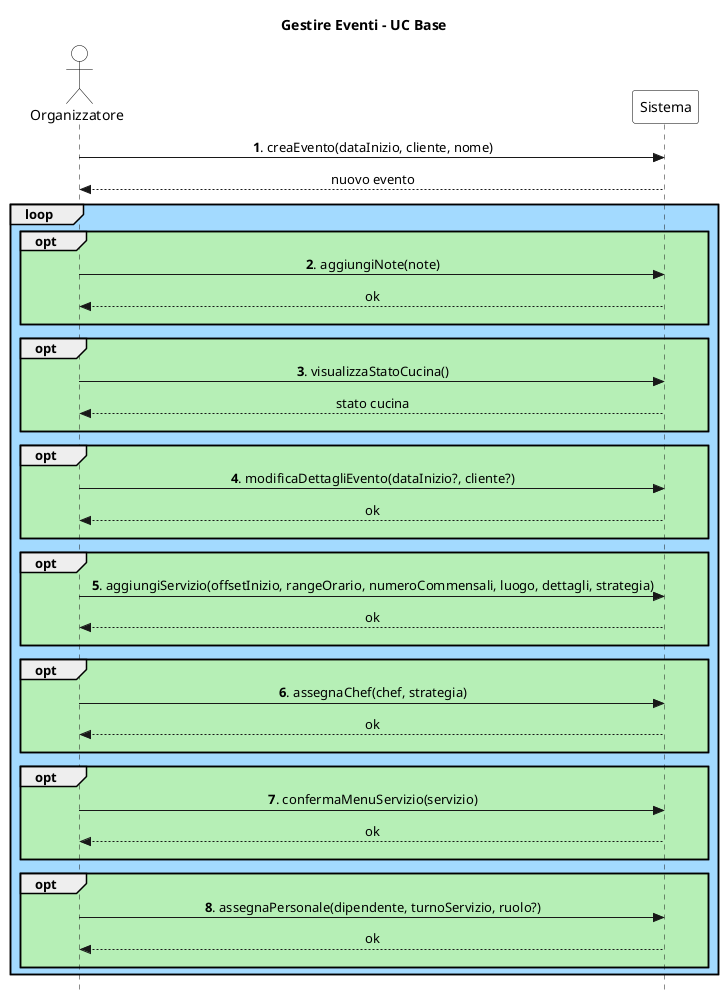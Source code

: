 @startuml
skinparam Style strictuml
skinparam SequenceMessageAlign center

skinparam sequence {
    ActorBorderColor Black
    ActorBackgroundColor White
    ParticipantBorderColor Black
    ParticipantBackgroundColor White
}

actor "Organizzatore" as org
participant Sistema

title Gestire Eventi - UC Base

org -> Sistema: **1**. creaEvento(dataInizio, cliente, nome)
return nuovo evento

loop #a3daff
    opt #b6efb6
        org -> Sistema: **2**. aggiungiNote(note)
        return ok
        ||10||
    end

    opt #b6efb6
        org -> Sistema: **3**. visualizzaStatoCucina()
        return stato cucina
        ||10||
    end

    opt #b6efb6
        org -> Sistema: **4**. modificaDettagliEvento(dataInizio?, cliente?)
        return ok
        ||10||
    end

    opt #b6efb6
        org -> Sistema: **5**. aggiungiServizio(offsetInizio, rangeOrario, numeroCommensali, luogo, dettagli, strategia)
        return ok
        ||10||
    end

    opt #b6efb6
        org -> Sistema: **6**. assegnaChef(chef, strategia)
        return ok
        ||10||
    end

    opt #b6efb6
        org -> Sistema: **7**. confermaMenuServizio(servizio)
        return ok
        ||10||
    end

    opt #b6efb6
        org -> Sistema: **8**. assegnaPersonale(dipendente, turnoServizio, ruolo?)
        return ok
        ||10||
    end
end
@enduml